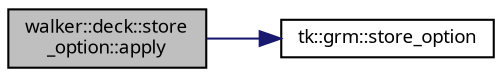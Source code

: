 digraph "walker::deck::store_option::apply"
{
 // INTERACTIVE_SVG=YES
  bgcolor="transparent";
  edge [fontname="sans-serif",fontsize="9",labelfontname="sans-serif",labelfontsize="9"];
  node [fontname="sans-serif",fontsize="9",shape=record];
  rankdir="LR";
  Node1 [label="walker::deck::store\l_option::apply",height=0.2,width=0.4,color="black", fillcolor="grey75", style="filled", fontcolor="black"];
  Node1 -> Node2 [color="midnightblue",fontsize="9",style="solid",fontname="sans-serif"];
  Node2 [label="tk::grm::store_option",height=0.2,width=0.4,color="black",URL="$namespacetk_1_1grm.html#a9131f0a09dab5d6bd4c8d84d8339e5e4",tooltip="Put option (i.e., a tk::Toggle) in grammar state (or stack) at a position given by tags..."];
}
